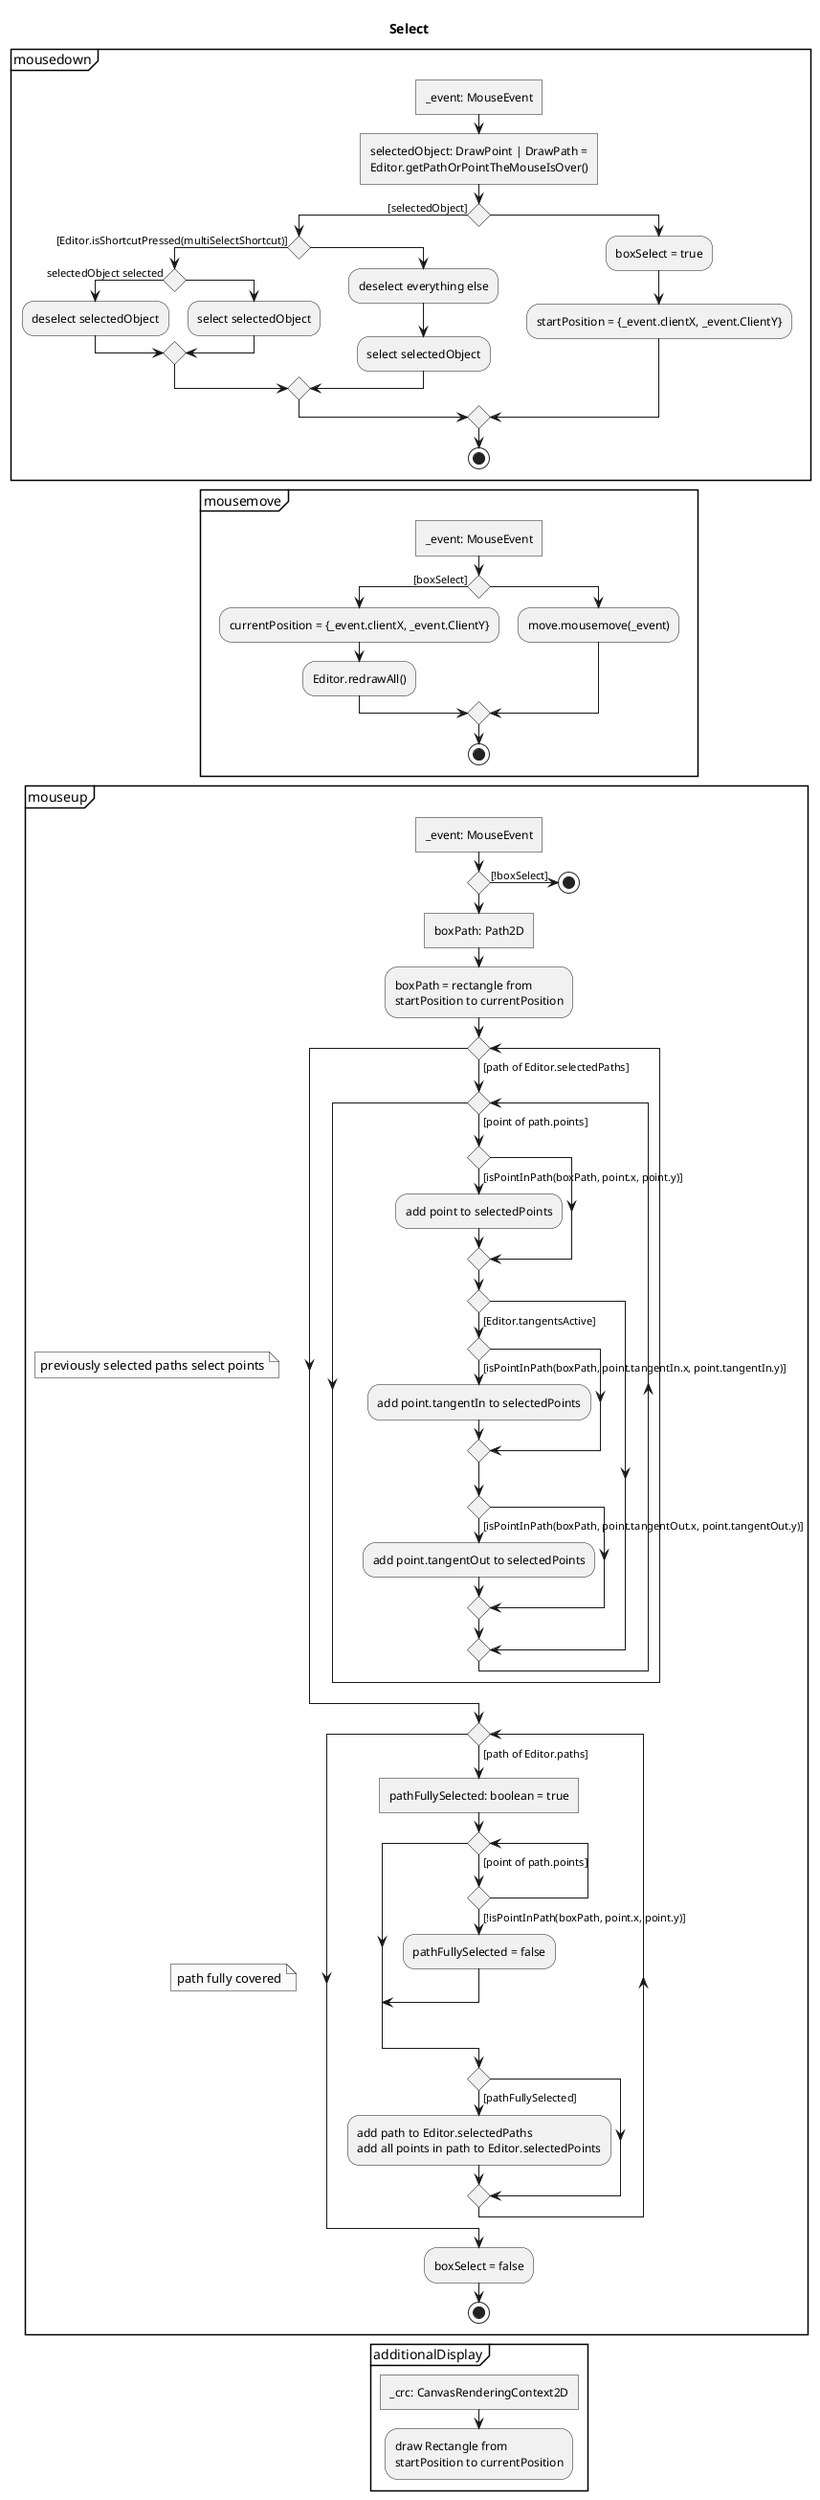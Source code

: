 @startuml Select
' !include VectorEditor/concept/Activities/Design.iuml
skinparam monochrome true

title Select

partition mousedown {
	:_event: MouseEvent]
	:selectedObject: DrawPoint | DrawPath = 
	Editor.getPathOrPointTheMouseIsOver()]
	if() then ([selectedObject])
		if() then ([Editor.isShortcutPressed(multiSelectShortcut)])
			if() then (selectedObject selected)
				:deselect selectedObject;
			else
				:select selectedObject;
			endif
		else
			:deselect everything else;
			:select selectedObject;
		endif
	else
		:boxSelect = true;
		:startPosition = {_event.clientX, _event.ClientY};
	endif
	stop
}

' TODO: doubleclick on Vertex to move

partition mousemove {
	:_event: MouseEvent]
	if() then ([boxSelect])
		:currentPosition = {_event.clientX, _event.ClientY};
		:Editor.redrawAll();
	else 
		:move.mousemove(_event);
	endif
	stop
}

partition mouseup {
	:_event: MouseEvent]
	if() then ([!boxSelect])
		stop
	endif
	:boxPath: Path2D]
	:boxPath = rectangle from
	startPosition to currentPosition;

	while () is ([path of Editor.selectedPaths])
		note left: previously selected paths select points
		while () is([point of path.points])
			if() then ([isPointInPath(boxPath, point.x, point.y)])
				:add point to selectedPoints;
			endif
			if() then ([Editor.tangentsActive])
				if() then ([isPointInPath(boxPath, point.tangentIn.x, point.tangentIn.y)])
					:add point.tangentIn to selectedPoints;
				endif
				if() then ([isPointInPath(boxPath, point.tangentOut.x, point.tangentOut.y)])
					:add point.tangentOut to selectedPoints;
				endif
			endif
		endwhile
	endwhile

	while () is ([path of Editor.paths])
		note left: path fully covered
		:pathFullySelected: boolean = true]
		while() is ([point of path.points])
			if() then ([!isPointInPath(boxPath, point.x, point.y)])
				:pathFullySelected = false;
				break
			endif
		endwhile
		if() then ([pathFullySelected])
			:add path to Editor.selectedPaths
			add all points in path to Editor.selectedPoints;
		endif
	endwhile

	:boxSelect = false;
	stop
}

partition additionalDisplay {
	:_crc: CanvasRenderingContext2D]
	:draw Rectangle from 
	startPosition to currentPosition;
}

@enduml
